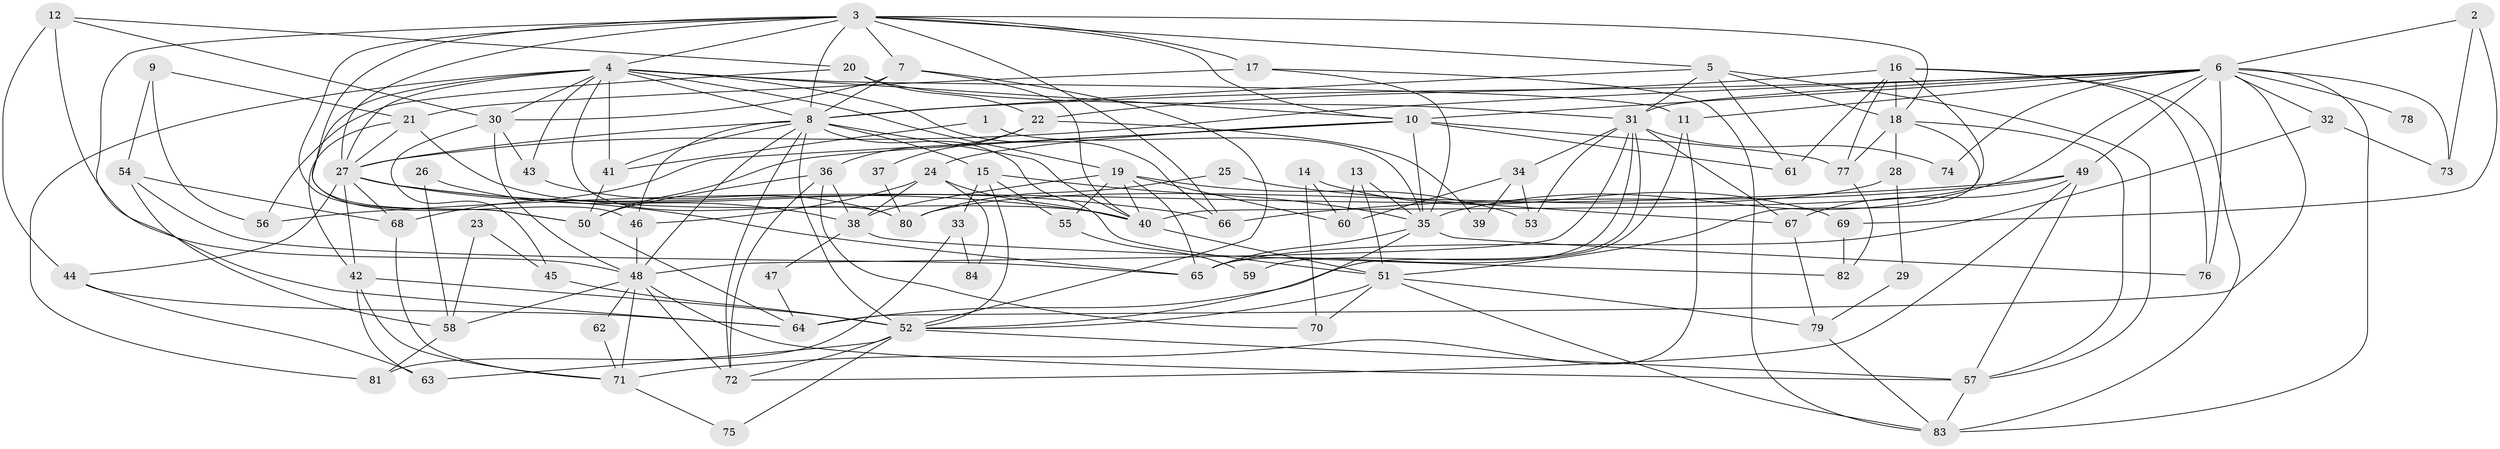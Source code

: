 // original degree distribution, {2: 0.15827338129496402, 3: 0.2302158273381295, 5: 0.22302158273381295, 6: 0.11510791366906475, 7: 0.02158273381294964, 4: 0.2446043165467626, 8: 0.007194244604316547}
// Generated by graph-tools (version 1.1) at 2025/50/03/04/25 22:50:57]
// undirected, 84 vertices, 204 edges
graph export_dot {
  node [color=gray90,style=filled];
  1;
  2;
  3;
  4;
  5;
  6;
  7;
  8;
  9;
  10;
  11;
  12;
  13;
  14;
  15;
  16;
  17;
  18;
  19;
  20;
  21;
  22;
  23;
  24;
  25;
  26;
  27;
  28;
  29;
  30;
  31;
  32;
  33;
  34;
  35;
  36;
  37;
  38;
  39;
  40;
  41;
  42;
  43;
  44;
  45;
  46;
  47;
  48;
  49;
  50;
  51;
  52;
  53;
  54;
  55;
  56;
  57;
  58;
  59;
  60;
  61;
  62;
  63;
  64;
  65;
  66;
  67;
  68;
  69;
  70;
  71;
  72;
  73;
  74;
  75;
  76;
  77;
  78;
  79;
  80;
  81;
  82;
  83;
  84;
  1 -- 35 [weight=1.0];
  1 -- 41 [weight=1.0];
  2 -- 6 [weight=1.0];
  2 -- 69 [weight=1.0];
  2 -- 73 [weight=1.0];
  3 -- 4 [weight=1.0];
  3 -- 5 [weight=1.0];
  3 -- 7 [weight=1.0];
  3 -- 8 [weight=1.0];
  3 -- 10 [weight=1.0];
  3 -- 17 [weight=1.0];
  3 -- 18 [weight=1.0];
  3 -- 27 [weight=1.0];
  3 -- 46 [weight=1.0];
  3 -- 50 [weight=1.0];
  3 -- 64 [weight=1.0];
  3 -- 66 [weight=1.0];
  4 -- 8 [weight=1.0];
  4 -- 10 [weight=1.0];
  4 -- 11 [weight=1.0];
  4 -- 19 [weight=1.0];
  4 -- 27 [weight=1.0];
  4 -- 30 [weight=1.0];
  4 -- 41 [weight=1.0];
  4 -- 43 [weight=1.0];
  4 -- 50 [weight=1.0];
  4 -- 66 [weight=1.0];
  4 -- 80 [weight=1.0];
  4 -- 81 [weight=1.0];
  5 -- 8 [weight=1.0];
  5 -- 18 [weight=1.0];
  5 -- 31 [weight=1.0];
  5 -- 57 [weight=1.0];
  5 -- 61 [weight=1.0];
  6 -- 8 [weight=1.0];
  6 -- 10 [weight=1.0];
  6 -- 11 [weight=1.0];
  6 -- 27 [weight=1.0];
  6 -- 31 [weight=2.0];
  6 -- 32 [weight=1.0];
  6 -- 35 [weight=1.0];
  6 -- 49 [weight=1.0];
  6 -- 64 [weight=1.0];
  6 -- 73 [weight=1.0];
  6 -- 74 [weight=1.0];
  6 -- 76 [weight=2.0];
  6 -- 78 [weight=2.0];
  6 -- 83 [weight=1.0];
  7 -- 8 [weight=1.0];
  7 -- 30 [weight=1.0];
  7 -- 40 [weight=1.0];
  7 -- 52 [weight=1.0];
  8 -- 15 [weight=2.0];
  8 -- 27 [weight=2.0];
  8 -- 40 [weight=1.0];
  8 -- 41 [weight=1.0];
  8 -- 46 [weight=1.0];
  8 -- 48 [weight=1.0];
  8 -- 51 [weight=2.0];
  8 -- 52 [weight=1.0];
  8 -- 72 [weight=1.0];
  9 -- 21 [weight=1.0];
  9 -- 54 [weight=1.0];
  9 -- 56 [weight=1.0];
  10 -- 24 [weight=1.0];
  10 -- 35 [weight=3.0];
  10 -- 50 [weight=2.0];
  10 -- 61 [weight=1.0];
  10 -- 68 [weight=1.0];
  10 -- 77 [weight=2.0];
  11 -- 59 [weight=1.0];
  11 -- 71 [weight=1.0];
  12 -- 20 [weight=1.0];
  12 -- 30 [weight=1.0];
  12 -- 44 [weight=1.0];
  12 -- 48 [weight=2.0];
  13 -- 35 [weight=1.0];
  13 -- 51 [weight=1.0];
  13 -- 60 [weight=1.0];
  14 -- 60 [weight=1.0];
  14 -- 69 [weight=1.0];
  14 -- 70 [weight=1.0];
  15 -- 33 [weight=1.0];
  15 -- 35 [weight=1.0];
  15 -- 52 [weight=1.0];
  15 -- 55 [weight=1.0];
  16 -- 18 [weight=2.0];
  16 -- 22 [weight=1.0];
  16 -- 40 [weight=1.0];
  16 -- 61 [weight=1.0];
  16 -- 76 [weight=2.0];
  16 -- 77 [weight=1.0];
  16 -- 83 [weight=1.0];
  17 -- 21 [weight=2.0];
  17 -- 35 [weight=1.0];
  17 -- 83 [weight=1.0];
  18 -- 28 [weight=1.0];
  18 -- 51 [weight=1.0];
  18 -- 57 [weight=1.0];
  18 -- 77 [weight=1.0];
  19 -- 38 [weight=1.0];
  19 -- 40 [weight=2.0];
  19 -- 53 [weight=1.0];
  19 -- 55 [weight=1.0];
  19 -- 60 [weight=1.0];
  19 -- 65 [weight=1.0];
  20 -- 22 [weight=1.0];
  20 -- 31 [weight=1.0];
  20 -- 56 [weight=1.0];
  21 -- 27 [weight=1.0];
  21 -- 40 [weight=1.0];
  21 -- 42 [weight=2.0];
  22 -- 36 [weight=1.0];
  22 -- 37 [weight=1.0];
  22 -- 39 [weight=1.0];
  23 -- 45 [weight=1.0];
  23 -- 58 [weight=1.0];
  24 -- 38 [weight=1.0];
  24 -- 40 [weight=1.0];
  24 -- 46 [weight=1.0];
  24 -- 84 [weight=1.0];
  25 -- 67 [weight=1.0];
  25 -- 80 [weight=1.0];
  26 -- 38 [weight=1.0];
  26 -- 58 [weight=1.0];
  27 -- 40 [weight=1.0];
  27 -- 42 [weight=1.0];
  27 -- 44 [weight=1.0];
  27 -- 65 [weight=1.0];
  27 -- 66 [weight=1.0];
  27 -- 68 [weight=1.0];
  28 -- 29 [weight=1.0];
  28 -- 80 [weight=1.0];
  29 -- 79 [weight=1.0];
  30 -- 43 [weight=1.0];
  30 -- 45 [weight=1.0];
  30 -- 48 [weight=1.0];
  31 -- 34 [weight=1.0];
  31 -- 48 [weight=1.0];
  31 -- 53 [weight=1.0];
  31 -- 64 [weight=1.0];
  31 -- 65 [weight=1.0];
  31 -- 67 [weight=1.0];
  31 -- 74 [weight=1.0];
  32 -- 65 [weight=1.0];
  32 -- 73 [weight=1.0];
  33 -- 81 [weight=1.0];
  33 -- 84 [weight=1.0];
  34 -- 39 [weight=1.0];
  34 -- 53 [weight=1.0];
  34 -- 60 [weight=1.0];
  35 -- 52 [weight=1.0];
  35 -- 65 [weight=1.0];
  35 -- 76 [weight=1.0];
  36 -- 38 [weight=1.0];
  36 -- 50 [weight=1.0];
  36 -- 70 [weight=1.0];
  36 -- 72 [weight=1.0];
  37 -- 80 [weight=1.0];
  38 -- 47 [weight=1.0];
  38 -- 82 [weight=1.0];
  40 -- 51 [weight=1.0];
  41 -- 50 [weight=1.0];
  42 -- 52 [weight=1.0];
  42 -- 63 [weight=1.0];
  42 -- 71 [weight=1.0];
  43 -- 80 [weight=1.0];
  44 -- 63 [weight=1.0];
  44 -- 64 [weight=1.0];
  45 -- 52 [weight=2.0];
  46 -- 48 [weight=1.0];
  47 -- 64 [weight=1.0];
  48 -- 57 [weight=1.0];
  48 -- 58 [weight=1.0];
  48 -- 62 [weight=1.0];
  48 -- 71 [weight=1.0];
  48 -- 72 [weight=1.0];
  49 -- 56 [weight=1.0];
  49 -- 57 [weight=1.0];
  49 -- 66 [weight=1.0];
  49 -- 67 [weight=1.0];
  49 -- 72 [weight=1.0];
  50 -- 64 [weight=1.0];
  51 -- 52 [weight=1.0];
  51 -- 70 [weight=1.0];
  51 -- 79 [weight=1.0];
  51 -- 83 [weight=1.0];
  52 -- 57 [weight=1.0];
  52 -- 63 [weight=1.0];
  52 -- 72 [weight=1.0];
  52 -- 75 [weight=1.0];
  54 -- 58 [weight=1.0];
  54 -- 65 [weight=1.0];
  54 -- 68 [weight=1.0];
  55 -- 59 [weight=1.0];
  57 -- 83 [weight=1.0];
  58 -- 81 [weight=1.0];
  62 -- 71 [weight=1.0];
  67 -- 79 [weight=1.0];
  68 -- 71 [weight=1.0];
  69 -- 82 [weight=1.0];
  71 -- 75 [weight=1.0];
  77 -- 82 [weight=1.0];
  79 -- 83 [weight=1.0];
}
